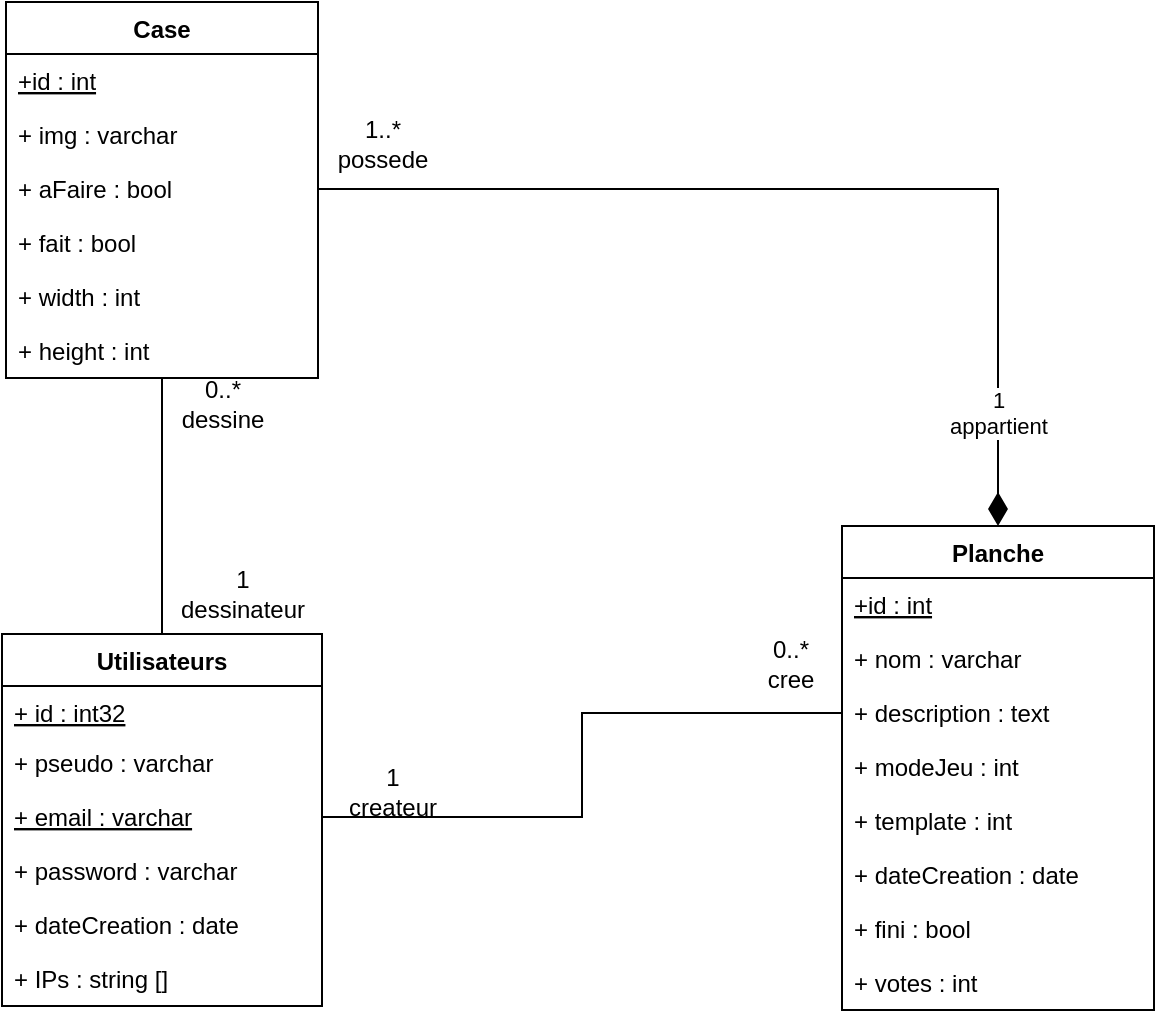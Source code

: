 <mxfile version="13.7.9" type="device"><diagram id="f7CWoXbquaALy3-PymSP" name="Page-1"><mxGraphModel dx="4740" dy="2687" grid="1" gridSize="10" guides="1" tooltips="1" connect="1" arrows="1" fold="1" page="1" pageScale="1" pageWidth="827" pageHeight="1169" math="0" shadow="0"><root><mxCell id="0"/><mxCell id="1" parent="0"/><mxCell id="_M11spOdPWBFvZ2H_VfN-5" value="Utilisateurs" style="swimlane;fontStyle=1;align=center;verticalAlign=top;childLayout=stackLayout;horizontal=1;startSize=26;horizontalStack=0;resizeParent=1;resizeParentMax=0;resizeLast=0;collapsible=1;marginBottom=0;" parent="1" vertex="1"><mxGeometry x="110" y="582" width="160" height="186" as="geometry"/></mxCell><mxCell id="_M11spOdPWBFvZ2H_VfN-6" value="+ id : int32" style="text;strokeColor=none;fillColor=none;align=left;verticalAlign=top;spacingLeft=4;spacingRight=4;overflow=hidden;rotatable=0;points=[[0,0.5],[1,0.5]];portConstraint=eastwest;fontStyle=4" parent="_M11spOdPWBFvZ2H_VfN-5" vertex="1"><mxGeometry y="26" width="160" height="25" as="geometry"/></mxCell><mxCell id="_M11spOdPWBFvZ2H_VfN-9" value="+ pseudo : varchar" style="text;strokeColor=none;fillColor=none;align=left;verticalAlign=top;spacingLeft=4;spacingRight=4;overflow=hidden;rotatable=0;points=[[0,0.5],[1,0.5]];portConstraint=eastwest;" parent="_M11spOdPWBFvZ2H_VfN-5" vertex="1"><mxGeometry y="51" width="160" height="27" as="geometry"/></mxCell><mxCell id="_M11spOdPWBFvZ2H_VfN-11" value="+ email : varchar" style="text;strokeColor=none;fillColor=none;align=left;verticalAlign=top;spacingLeft=4;spacingRight=4;overflow=hidden;rotatable=0;points=[[0,0.5],[1,0.5]];portConstraint=eastwest;fontStyle=4" parent="_M11spOdPWBFvZ2H_VfN-5" vertex="1"><mxGeometry y="78" width="160" height="27" as="geometry"/></mxCell><mxCell id="_M11spOdPWBFvZ2H_VfN-46" value="+ password : varchar" style="text;strokeColor=none;fillColor=none;align=left;verticalAlign=top;spacingLeft=4;spacingRight=4;overflow=hidden;rotatable=0;points=[[0,0.5],[1,0.5]];portConstraint=eastwest;" parent="_M11spOdPWBFvZ2H_VfN-5" vertex="1"><mxGeometry y="105" width="160" height="27" as="geometry"/></mxCell><mxCell id="_M11spOdPWBFvZ2H_VfN-12" value="+ dateCreation : date" style="text;strokeColor=none;fillColor=none;align=left;verticalAlign=top;spacingLeft=4;spacingRight=4;overflow=hidden;rotatable=0;points=[[0,0.5],[1,0.5]];portConstraint=eastwest;" parent="_M11spOdPWBFvZ2H_VfN-5" vertex="1"><mxGeometry y="132" width="160" height="27" as="geometry"/></mxCell><mxCell id="_M11spOdPWBFvZ2H_VfN-10" value="+ IPs : string []" style="text;strokeColor=none;fillColor=none;align=left;verticalAlign=top;spacingLeft=4;spacingRight=4;overflow=hidden;rotatable=0;points=[[0,0.5],[1,0.5]];portConstraint=eastwest;" parent="_M11spOdPWBFvZ2H_VfN-5" vertex="1"><mxGeometry y="159" width="160" height="27" as="geometry"/></mxCell><mxCell id="_M11spOdPWBFvZ2H_VfN-32" style="edgeStyle=orthogonalEdgeStyle;rounded=0;orthogonalLoop=1;jettySize=auto;html=1;endArrow=none;endFill=0;" parent="1" source="_M11spOdPWBFvZ2H_VfN-11" target="_M11spOdPWBFvZ2H_VfN-4" edge="1"><mxGeometry relative="1" as="geometry"/></mxCell><mxCell id="_M11spOdPWBFvZ2H_VfN-33" value="&lt;div&gt;1&lt;/div&gt;&lt;div&gt;createur&lt;br&gt;&lt;/div&gt;" style="text;html=1;align=center;verticalAlign=middle;resizable=0;points=[];" parent="_M11spOdPWBFvZ2H_VfN-32" vertex="1" connectable="0"><mxGeometry x="-0.576" relative="1" as="geometry"><mxPoint x="-31.33" y="-13" as="offset"/></mxGeometry></mxCell><mxCell id="_M11spOdPWBFvZ2H_VfN-34" value="&lt;div&gt;0..*&lt;/div&gt;&lt;div&gt;cree&lt;br&gt;&lt;/div&gt;" style="text;html=1;align=center;verticalAlign=middle;resizable=0;points=[];autosize=1;" parent="1" vertex="1"><mxGeometry x="484" y="582" width="40" height="30" as="geometry"/></mxCell><mxCell id="_M11spOdPWBFvZ2H_VfN-38" style="edgeStyle=orthogonalEdgeStyle;rounded=0;orthogonalLoop=1;jettySize=auto;html=1;entryX=0.5;entryY=0;entryDx=0;entryDy=0;endArrow=none;endFill=0;" parent="1" source="_M11spOdPWBFvZ2H_VfN-17" target="_M11spOdPWBFvZ2H_VfN-5" edge="1"><mxGeometry relative="1" as="geometry"/></mxCell><mxCell id="_M11spOdPWBFvZ2H_VfN-37" value="&lt;div&gt;0..*&lt;/div&gt;&lt;div&gt;dessine&lt;br&gt;&lt;/div&gt;" style="text;html=1;align=center;verticalAlign=middle;resizable=0;points=[];autosize=1;" parent="1" vertex="1"><mxGeometry x="190" y="452" width="60" height="30" as="geometry"/></mxCell><mxCell id="_M11spOdPWBFvZ2H_VfN-41" value="&lt;div&gt;1&lt;/div&gt;&lt;div&gt;dessinateur&lt;br&gt;&lt;/div&gt;" style="text;html=1;align=center;verticalAlign=middle;resizable=0;points=[];" parent="1" vertex="1" connectable="0"><mxGeometry x="-0.576" relative="1" as="geometry"><mxPoint x="230" y="562" as="offset"/></mxGeometry></mxCell><mxCell id="_M11spOdPWBFvZ2H_VfN-44" value="&lt;div align=&quot;center&quot;&gt;1&lt;/div&gt;&lt;div align=&quot;center&quot;&gt;appartient&lt;/div&gt;" style="endArrow=none;html=1;endSize=12;startArrow=diamondThin;startSize=14;startFill=1;edgeStyle=orthogonalEdgeStyle;align=center;verticalAlign=bottom;exitX=0.5;exitY=0;exitDx=0;exitDy=0;endFill=0;rounded=0;" parent="1" source="_M11spOdPWBFvZ2H_VfN-1" target="_M11spOdPWBFvZ2H_VfN-20" edge="1"><mxGeometry x="-0.838" relative="1" as="geometry"><mxPoint x="550" y="552" as="sourcePoint"/><mxPoint x="710" y="552" as="targetPoint"/><mxPoint as="offset"/></mxGeometry></mxCell><mxCell id="_M11spOdPWBFvZ2H_VfN-45" value="&lt;div&gt;1..*&lt;/div&gt;&lt;div&gt;possede&lt;br&gt;&lt;/div&gt;" style="text;html=1;align=center;verticalAlign=middle;resizable=0;points=[];autosize=1;" parent="1" vertex="1"><mxGeometry x="270" y="322" width="60" height="30" as="geometry"/></mxCell><mxCell id="_M11spOdPWBFvZ2H_VfN-17" value="Case" style="swimlane;fontStyle=1;childLayout=stackLayout;horizontal=1;startSize=26;fillColor=none;horizontalStack=0;resizeParent=1;resizeParentMax=0;resizeLast=0;collapsible=1;marginBottom=0;" parent="1" vertex="1"><mxGeometry x="112" y="266" width="156" height="188" as="geometry"/></mxCell><mxCell id="_M11spOdPWBFvZ2H_VfN-18" value="+id : int" style="text;strokeColor=none;fillColor=none;align=left;verticalAlign=top;spacingLeft=4;spacingRight=4;overflow=hidden;rotatable=0;points=[[0,0.5],[1,0.5]];portConstraint=eastwest;fontStyle=4" parent="_M11spOdPWBFvZ2H_VfN-17" vertex="1"><mxGeometry y="26" width="156" height="27" as="geometry"/></mxCell><mxCell id="_M11spOdPWBFvZ2H_VfN-19" value="+ img : varchar" style="text;strokeColor=none;fillColor=none;align=left;verticalAlign=top;spacingLeft=4;spacingRight=4;overflow=hidden;rotatable=0;points=[[0,0.5],[1,0.5]];portConstraint=eastwest;" parent="_M11spOdPWBFvZ2H_VfN-17" vertex="1"><mxGeometry y="53" width="156" height="27" as="geometry"/></mxCell><mxCell id="_M11spOdPWBFvZ2H_VfN-20" value="+ aFaire : bool" style="text;strokeColor=none;fillColor=none;align=left;verticalAlign=top;spacingLeft=4;spacingRight=4;overflow=hidden;rotatable=0;points=[[0,0.5],[1,0.5]];portConstraint=eastwest;" parent="_M11spOdPWBFvZ2H_VfN-17" vertex="1"><mxGeometry y="80" width="156" height="27" as="geometry"/></mxCell><mxCell id="_M11spOdPWBFvZ2H_VfN-21" value="+ fait : bool" style="text;strokeColor=none;fillColor=none;align=left;verticalAlign=top;spacingLeft=4;spacingRight=4;overflow=hidden;rotatable=0;points=[[0,0.5],[1,0.5]];portConstraint=eastwest;" parent="_M11spOdPWBFvZ2H_VfN-17" vertex="1"><mxGeometry y="107" width="156" height="27" as="geometry"/></mxCell><mxCell id="_M11spOdPWBFvZ2H_VfN-22" value="+ width : int" style="text;strokeColor=none;fillColor=none;align=left;verticalAlign=top;spacingLeft=4;spacingRight=4;overflow=hidden;rotatable=0;points=[[0,0.5],[1,0.5]];portConstraint=eastwest;" parent="_M11spOdPWBFvZ2H_VfN-17" vertex="1"><mxGeometry y="134" width="156" height="27" as="geometry"/></mxCell><mxCell id="_M11spOdPWBFvZ2H_VfN-23" value="+ height : int" style="text;strokeColor=none;fillColor=none;align=left;verticalAlign=top;spacingLeft=4;spacingRight=4;overflow=hidden;rotatable=0;points=[[0,0.5],[1,0.5]];portConstraint=eastwest;" parent="_M11spOdPWBFvZ2H_VfN-17" vertex="1"><mxGeometry y="161" width="156" height="27" as="geometry"/></mxCell><mxCell id="_M11spOdPWBFvZ2H_VfN-1" value="Planche" style="swimlane;fontStyle=1;childLayout=stackLayout;horizontal=1;startSize=26;fillColor=none;horizontalStack=0;resizeParent=1;resizeParentMax=0;resizeLast=0;collapsible=1;marginBottom=0;" parent="1" vertex="1"><mxGeometry x="530" y="528" width="156" height="242" as="geometry"/></mxCell><mxCell id="_M11spOdPWBFvZ2H_VfN-2" value="+id : int" style="text;strokeColor=none;fillColor=none;align=left;verticalAlign=top;spacingLeft=4;spacingRight=4;overflow=hidden;rotatable=0;points=[[0,0.5],[1,0.5]];portConstraint=eastwest;fontStyle=4" parent="_M11spOdPWBFvZ2H_VfN-1" vertex="1"><mxGeometry y="26" width="156" height="27" as="geometry"/></mxCell><mxCell id="_M11spOdPWBFvZ2H_VfN-3" value="+ nom : varchar" style="text;strokeColor=none;fillColor=none;align=left;verticalAlign=top;spacingLeft=4;spacingRight=4;overflow=hidden;rotatable=0;points=[[0,0.5],[1,0.5]];portConstraint=eastwest;" parent="_M11spOdPWBFvZ2H_VfN-1" vertex="1"><mxGeometry y="53" width="156" height="27" as="geometry"/></mxCell><mxCell id="_M11spOdPWBFvZ2H_VfN-4" value="+ description : text" style="text;strokeColor=none;fillColor=none;align=left;verticalAlign=top;spacingLeft=4;spacingRight=4;overflow=hidden;rotatable=0;points=[[0,0.5],[1,0.5]];portConstraint=eastwest;" parent="_M11spOdPWBFvZ2H_VfN-1" vertex="1"><mxGeometry y="80" width="156" height="27" as="geometry"/></mxCell><mxCell id="_M11spOdPWBFvZ2H_VfN-14" value="+ modeJeu : int" style="text;strokeColor=none;fillColor=none;align=left;verticalAlign=top;spacingLeft=4;spacingRight=4;overflow=hidden;rotatable=0;points=[[0,0.5],[1,0.5]];portConstraint=eastwest;" parent="_M11spOdPWBFvZ2H_VfN-1" vertex="1"><mxGeometry y="107" width="156" height="27" as="geometry"/></mxCell><mxCell id="_M11spOdPWBFvZ2H_VfN-31" value="+ template : int" style="text;strokeColor=none;fillColor=none;align=left;verticalAlign=top;spacingLeft=4;spacingRight=4;overflow=hidden;rotatable=0;points=[[0,0.5],[1,0.5]];portConstraint=eastwest;" parent="_M11spOdPWBFvZ2H_VfN-1" vertex="1"><mxGeometry y="134" width="156" height="27" as="geometry"/></mxCell><mxCell id="_M11spOdPWBFvZ2H_VfN-15" value="+ dateCreation : date" style="text;strokeColor=none;fillColor=none;align=left;verticalAlign=top;spacingLeft=4;spacingRight=4;overflow=hidden;rotatable=0;points=[[0,0.5],[1,0.5]];portConstraint=eastwest;" parent="_M11spOdPWBFvZ2H_VfN-1" vertex="1"><mxGeometry y="161" width="156" height="27" as="geometry"/></mxCell><mxCell id="_M11spOdPWBFvZ2H_VfN-16" value="+ fini : bool" style="text;strokeColor=none;fillColor=none;align=left;verticalAlign=top;spacingLeft=4;spacingRight=4;overflow=hidden;rotatable=0;points=[[0,0.5],[1,0.5]];portConstraint=eastwest;" parent="_M11spOdPWBFvZ2H_VfN-1" vertex="1"><mxGeometry y="188" width="156" height="27" as="geometry"/></mxCell><mxCell id="_M11spOdPWBFvZ2H_VfN-50" value="+ votes : int" style="text;strokeColor=none;fillColor=none;align=left;verticalAlign=top;spacingLeft=4;spacingRight=4;overflow=hidden;rotatable=0;points=[[0,0.5],[1,0.5]];portConstraint=eastwest;" parent="_M11spOdPWBFvZ2H_VfN-1" vertex="1"><mxGeometry y="215" width="156" height="27" as="geometry"/></mxCell></root></mxGraphModel></diagram></mxfile>
